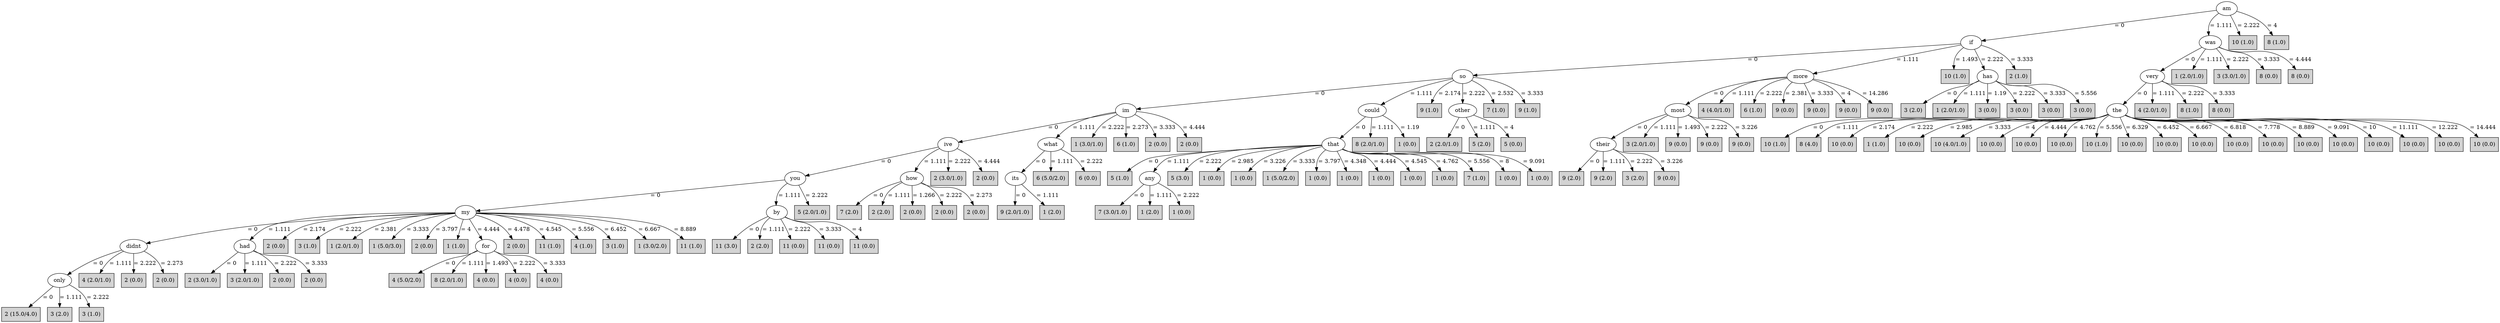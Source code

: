digraph J48Tree {
N0 [label="am" ]
N0->N1 [label="= 0"]
N1 [label="if" ]
N1->N2 [label="= 0"]
N2 [label="so" ]
N2->N3 [label="= 0"]
N3 [label="im" ]
N3->N4 [label="= 0"]
N4 [label="ive" ]
N4->N5 [label="= 0"]
N5 [label="you" ]
N5->N6 [label="= 0"]
N6 [label="my" ]
N6->N7 [label="= 0"]
N7 [label="didnt" ]
N7->N8 [label="= 0"]
N8 [label="only" ]
N8->N9 [label="= 0"]
N9 [label="2 (15.0/4.0)" shape=box style=filled ]
N8->N10 [label="= 1.111"]
N10 [label="3 (2.0)" shape=box style=filled ]
N8->N11 [label="= 2.222"]
N11 [label="3 (1.0)" shape=box style=filled ]
N7->N12 [label="= 1.111"]
N12 [label="4 (2.0/1.0)" shape=box style=filled ]
N7->N13 [label="= 2.222"]
N13 [label="2 (0.0)" shape=box style=filled ]
N7->N14 [label="= 2.273"]
N14 [label="2 (0.0)" shape=box style=filled ]
N6->N15 [label="= 1.111"]
N15 [label="had" ]
N15->N16 [label="= 0"]
N16 [label="2 (3.0/1.0)" shape=box style=filled ]
N15->N17 [label="= 1.111"]
N17 [label="3 (2.0/1.0)" shape=box style=filled ]
N15->N18 [label="= 2.222"]
N18 [label="2 (0.0)" shape=box style=filled ]
N15->N19 [label="= 3.333"]
N19 [label="2 (0.0)" shape=box style=filled ]
N6->N20 [label="= 2.174"]
N20 [label="2 (0.0)" shape=box style=filled ]
N6->N21 [label="= 2.222"]
N21 [label="3 (1.0)" shape=box style=filled ]
N6->N22 [label="= 2.381"]
N22 [label="1 (2.0/1.0)" shape=box style=filled ]
N6->N23 [label="= 3.333"]
N23 [label="1 (5.0/3.0)" shape=box style=filled ]
N6->N24 [label="= 3.797"]
N24 [label="2 (0.0)" shape=box style=filled ]
N6->N25 [label="= 4"]
N25 [label="1 (1.0)" shape=box style=filled ]
N6->N26 [label="= 4.444"]
N26 [label="for" ]
N26->N27 [label="= 0"]
N27 [label="4 (5.0/2.0)" shape=box style=filled ]
N26->N28 [label="= 1.111"]
N28 [label="8 (2.0/1.0)" shape=box style=filled ]
N26->N29 [label="= 1.493"]
N29 [label="4 (0.0)" shape=box style=filled ]
N26->N30 [label="= 2.222"]
N30 [label="4 (0.0)" shape=box style=filled ]
N26->N31 [label="= 3.333"]
N31 [label="4 (0.0)" shape=box style=filled ]
N6->N32 [label="= 4.478"]
N32 [label="2 (0.0)" shape=box style=filled ]
N6->N33 [label="= 4.545"]
N33 [label="11 (1.0)" shape=box style=filled ]
N6->N34 [label="= 5.556"]
N34 [label="4 (1.0)" shape=box style=filled ]
N6->N35 [label="= 6.452"]
N35 [label="3 (1.0)" shape=box style=filled ]
N6->N36 [label="= 6.667"]
N36 [label="1 (3.0/2.0)" shape=box style=filled ]
N6->N37 [label="= 8.889"]
N37 [label="11 (1.0)" shape=box style=filled ]
N5->N38 [label="= 1.111"]
N38 [label="by" ]
N38->N39 [label="= 0"]
N39 [label="11 (3.0)" shape=box style=filled ]
N38->N40 [label="= 1.111"]
N40 [label="2 (2.0)" shape=box style=filled ]
N38->N41 [label="= 2.222"]
N41 [label="11 (0.0)" shape=box style=filled ]
N38->N42 [label="= 3.333"]
N42 [label="11 (0.0)" shape=box style=filled ]
N38->N43 [label="= 4"]
N43 [label="11 (0.0)" shape=box style=filled ]
N5->N44 [label="= 2.222"]
N44 [label="5 (2.0/1.0)" shape=box style=filled ]
N4->N45 [label="= 1.111"]
N45 [label="how" ]
N45->N46 [label="= 0"]
N46 [label="7 (2.0)" shape=box style=filled ]
N45->N47 [label="= 1.111"]
N47 [label="2 (2.0)" shape=box style=filled ]
N45->N48 [label="= 1.266"]
N48 [label="2 (0.0)" shape=box style=filled ]
N45->N49 [label="= 2.222"]
N49 [label="2 (0.0)" shape=box style=filled ]
N45->N50 [label="= 2.273"]
N50 [label="2 (0.0)" shape=box style=filled ]
N4->N51 [label="= 2.222"]
N51 [label="2 (3.0/1.0)" shape=box style=filled ]
N4->N52 [label="= 4.444"]
N52 [label="2 (0.0)" shape=box style=filled ]
N3->N53 [label="= 1.111"]
N53 [label="what" ]
N53->N54 [label="= 0"]
N54 [label="its" ]
N54->N55 [label="= 0"]
N55 [label="9 (2.0/1.0)" shape=box style=filled ]
N54->N56 [label="= 1.111"]
N56 [label="1 (2.0)" shape=box style=filled ]
N53->N57 [label="= 1.111"]
N57 [label="6 (5.0/2.0)" shape=box style=filled ]
N53->N58 [label="= 2.222"]
N58 [label="6 (0.0)" shape=box style=filled ]
N3->N59 [label="= 2.222"]
N59 [label="1 (3.0/1.0)" shape=box style=filled ]
N3->N60 [label="= 2.273"]
N60 [label="6 (1.0)" shape=box style=filled ]
N3->N61 [label="= 3.333"]
N61 [label="2 (0.0)" shape=box style=filled ]
N3->N62 [label="= 4.444"]
N62 [label="2 (0.0)" shape=box style=filled ]
N2->N63 [label="= 1.111"]
N63 [label="could" ]
N63->N64 [label="= 0"]
N64 [label="that" ]
N64->N65 [label="= 0"]
N65 [label="5 (1.0)" shape=box style=filled ]
N64->N66 [label="= 1.111"]
N66 [label="any" ]
N66->N67 [label="= 0"]
N67 [label="7 (3.0/1.0)" shape=box style=filled ]
N66->N68 [label="= 1.111"]
N68 [label="1 (2.0)" shape=box style=filled ]
N66->N69 [label="= 2.222"]
N69 [label="1 (0.0)" shape=box style=filled ]
N64->N70 [label="= 2.222"]
N70 [label="5 (3.0)" shape=box style=filled ]
N64->N71 [label="= 2.985"]
N71 [label="1 (0.0)" shape=box style=filled ]
N64->N72 [label="= 3.226"]
N72 [label="1 (0.0)" shape=box style=filled ]
N64->N73 [label="= 3.333"]
N73 [label="1 (5.0/2.0)" shape=box style=filled ]
N64->N74 [label="= 3.797"]
N74 [label="1 (0.0)" shape=box style=filled ]
N64->N75 [label="= 4.348"]
N75 [label="1 (0.0)" shape=box style=filled ]
N64->N76 [label="= 4.444"]
N76 [label="1 (0.0)" shape=box style=filled ]
N64->N77 [label="= 4.545"]
N77 [label="1 (0.0)" shape=box style=filled ]
N64->N78 [label="= 4.762"]
N78 [label="1 (0.0)" shape=box style=filled ]
N64->N79 [label="= 5.556"]
N79 [label="7 (1.0)" shape=box style=filled ]
N64->N80 [label="= 8"]
N80 [label="1 (0.0)" shape=box style=filled ]
N64->N81 [label="= 9.091"]
N81 [label="1 (0.0)" shape=box style=filled ]
N63->N82 [label="= 1.111"]
N82 [label="8 (2.0/1.0)" shape=box style=filled ]
N63->N83 [label="= 1.19"]
N83 [label="1 (0.0)" shape=box style=filled ]
N2->N84 [label="= 2.174"]
N84 [label="9 (1.0)" shape=box style=filled ]
N2->N85 [label="= 2.222"]
N85 [label="other" ]
N85->N86 [label="= 0"]
N86 [label="2 (2.0/1.0)" shape=box style=filled ]
N85->N87 [label="= 1.111"]
N87 [label="5 (2.0)" shape=box style=filled ]
N85->N88 [label="= 4"]
N88 [label="5 (0.0)" shape=box style=filled ]
N2->N89 [label="= 2.532"]
N89 [label="7 (1.0)" shape=box style=filled ]
N2->N90 [label="= 3.333"]
N90 [label="9 (1.0)" shape=box style=filled ]
N1->N91 [label="= 1.111"]
N91 [label="more" ]
N91->N92 [label="= 0"]
N92 [label="most" ]
N92->N93 [label="= 0"]
N93 [label="their" ]
N93->N94 [label="= 0"]
N94 [label="9 (2.0)" shape=box style=filled ]
N93->N95 [label="= 1.111"]
N95 [label="9 (2.0)" shape=box style=filled ]
N93->N96 [label="= 2.222"]
N96 [label="3 (2.0)" shape=box style=filled ]
N93->N97 [label="= 3.226"]
N97 [label="9 (0.0)" shape=box style=filled ]
N92->N98 [label="= 1.111"]
N98 [label="3 (2.0/1.0)" shape=box style=filled ]
N92->N99 [label="= 1.493"]
N99 [label="9 (0.0)" shape=box style=filled ]
N92->N100 [label="= 2.222"]
N100 [label="9 (0.0)" shape=box style=filled ]
N92->N101 [label="= 3.226"]
N101 [label="9 (0.0)" shape=box style=filled ]
N91->N102 [label="= 1.111"]
N102 [label="4 (4.0/1.0)" shape=box style=filled ]
N91->N103 [label="= 2.222"]
N103 [label="6 (1.0)" shape=box style=filled ]
N91->N104 [label="= 2.381"]
N104 [label="9 (0.0)" shape=box style=filled ]
N91->N105 [label="= 3.333"]
N105 [label="9 (0.0)" shape=box style=filled ]
N91->N106 [label="= 4"]
N106 [label="9 (0.0)" shape=box style=filled ]
N91->N107 [label="= 14.286"]
N107 [label="9 (0.0)" shape=box style=filled ]
N1->N108 [label="= 1.493"]
N108 [label="10 (1.0)" shape=box style=filled ]
N1->N109 [label="= 2.222"]
N109 [label="has" ]
N109->N110 [label="= 0"]
N110 [label="3 (2.0)" shape=box style=filled ]
N109->N111 [label="= 1.111"]
N111 [label="1 (2.0/1.0)" shape=box style=filled ]
N109->N112 [label="= 1.19"]
N112 [label="3 (0.0)" shape=box style=filled ]
N109->N113 [label="= 2.222"]
N113 [label="3 (0.0)" shape=box style=filled ]
N109->N114 [label="= 3.333"]
N114 [label="3 (0.0)" shape=box style=filled ]
N109->N115 [label="= 5.556"]
N115 [label="3 (0.0)" shape=box style=filled ]
N1->N116 [label="= 3.333"]
N116 [label="2 (1.0)" shape=box style=filled ]
N0->N117 [label="= 1.111"]
N117 [label="was" ]
N117->N118 [label="= 0"]
N118 [label="very" ]
N118->N119 [label="= 0"]
N119 [label="the" ]
N119->N120 [label="= 0"]
N120 [label="10 (1.0)" shape=box style=filled ]
N119->N121 [label="= 1.111"]
N121 [label="8 (4.0)" shape=box style=filled ]
N119->N122 [label="= 2.174"]
N122 [label="10 (0.0)" shape=box style=filled ]
N119->N123 [label="= 2.222"]
N123 [label="1 (1.0)" shape=box style=filled ]
N119->N124 [label="= 2.985"]
N124 [label="10 (0.0)" shape=box style=filled ]
N119->N125 [label="= 3.333"]
N125 [label="10 (4.0/1.0)" shape=box style=filled ]
N119->N126 [label="= 4"]
N126 [label="10 (0.0)" shape=box style=filled ]
N119->N127 [label="= 4.444"]
N127 [label="10 (0.0)" shape=box style=filled ]
N119->N128 [label="= 4.762"]
N128 [label="10 (0.0)" shape=box style=filled ]
N119->N129 [label="= 5.556"]
N129 [label="10 (1.0)" shape=box style=filled ]
N119->N130 [label="= 6.329"]
N130 [label="10 (0.0)" shape=box style=filled ]
N119->N131 [label="= 6.452"]
N131 [label="10 (0.0)" shape=box style=filled ]
N119->N132 [label="= 6.667"]
N132 [label="10 (0.0)" shape=box style=filled ]
N119->N133 [label="= 6.818"]
N133 [label="10 (0.0)" shape=box style=filled ]
N119->N134 [label="= 7.778"]
N134 [label="10 (0.0)" shape=box style=filled ]
N119->N135 [label="= 8.889"]
N135 [label="10 (0.0)" shape=box style=filled ]
N119->N136 [label="= 9.091"]
N136 [label="10 (0.0)" shape=box style=filled ]
N119->N137 [label="= 10"]
N137 [label="10 (0.0)" shape=box style=filled ]
N119->N138 [label="= 11.111"]
N138 [label="10 (0.0)" shape=box style=filled ]
N119->N139 [label="= 12.222"]
N139 [label="10 (0.0)" shape=box style=filled ]
N119->N140 [label="= 14.444"]
N140 [label="10 (0.0)" shape=box style=filled ]
N118->N141 [label="= 1.111"]
N141 [label="4 (2.0/1.0)" shape=box style=filled ]
N118->N142 [label="= 2.222"]
N142 [label="8 (1.0)" shape=box style=filled ]
N118->N143 [label="= 3.333"]
N143 [label="8 (0.0)" shape=box style=filled ]
N117->N144 [label="= 1.111"]
N144 [label="1 (2.0/1.0)" shape=box style=filled ]
N117->N145 [label="= 2.222"]
N145 [label="3 (3.0/1.0)" shape=box style=filled ]
N117->N146 [label="= 3.333"]
N146 [label="8 (0.0)" shape=box style=filled ]
N117->N147 [label="= 4.444"]
N147 [label="8 (0.0)" shape=box style=filled ]
N0->N148 [label="= 2.222"]
N148 [label="10 (1.0)" shape=box style=filled ]
N0->N149 [label="= 4"]
N149 [label="8 (1.0)" shape=box style=filled ]
}
